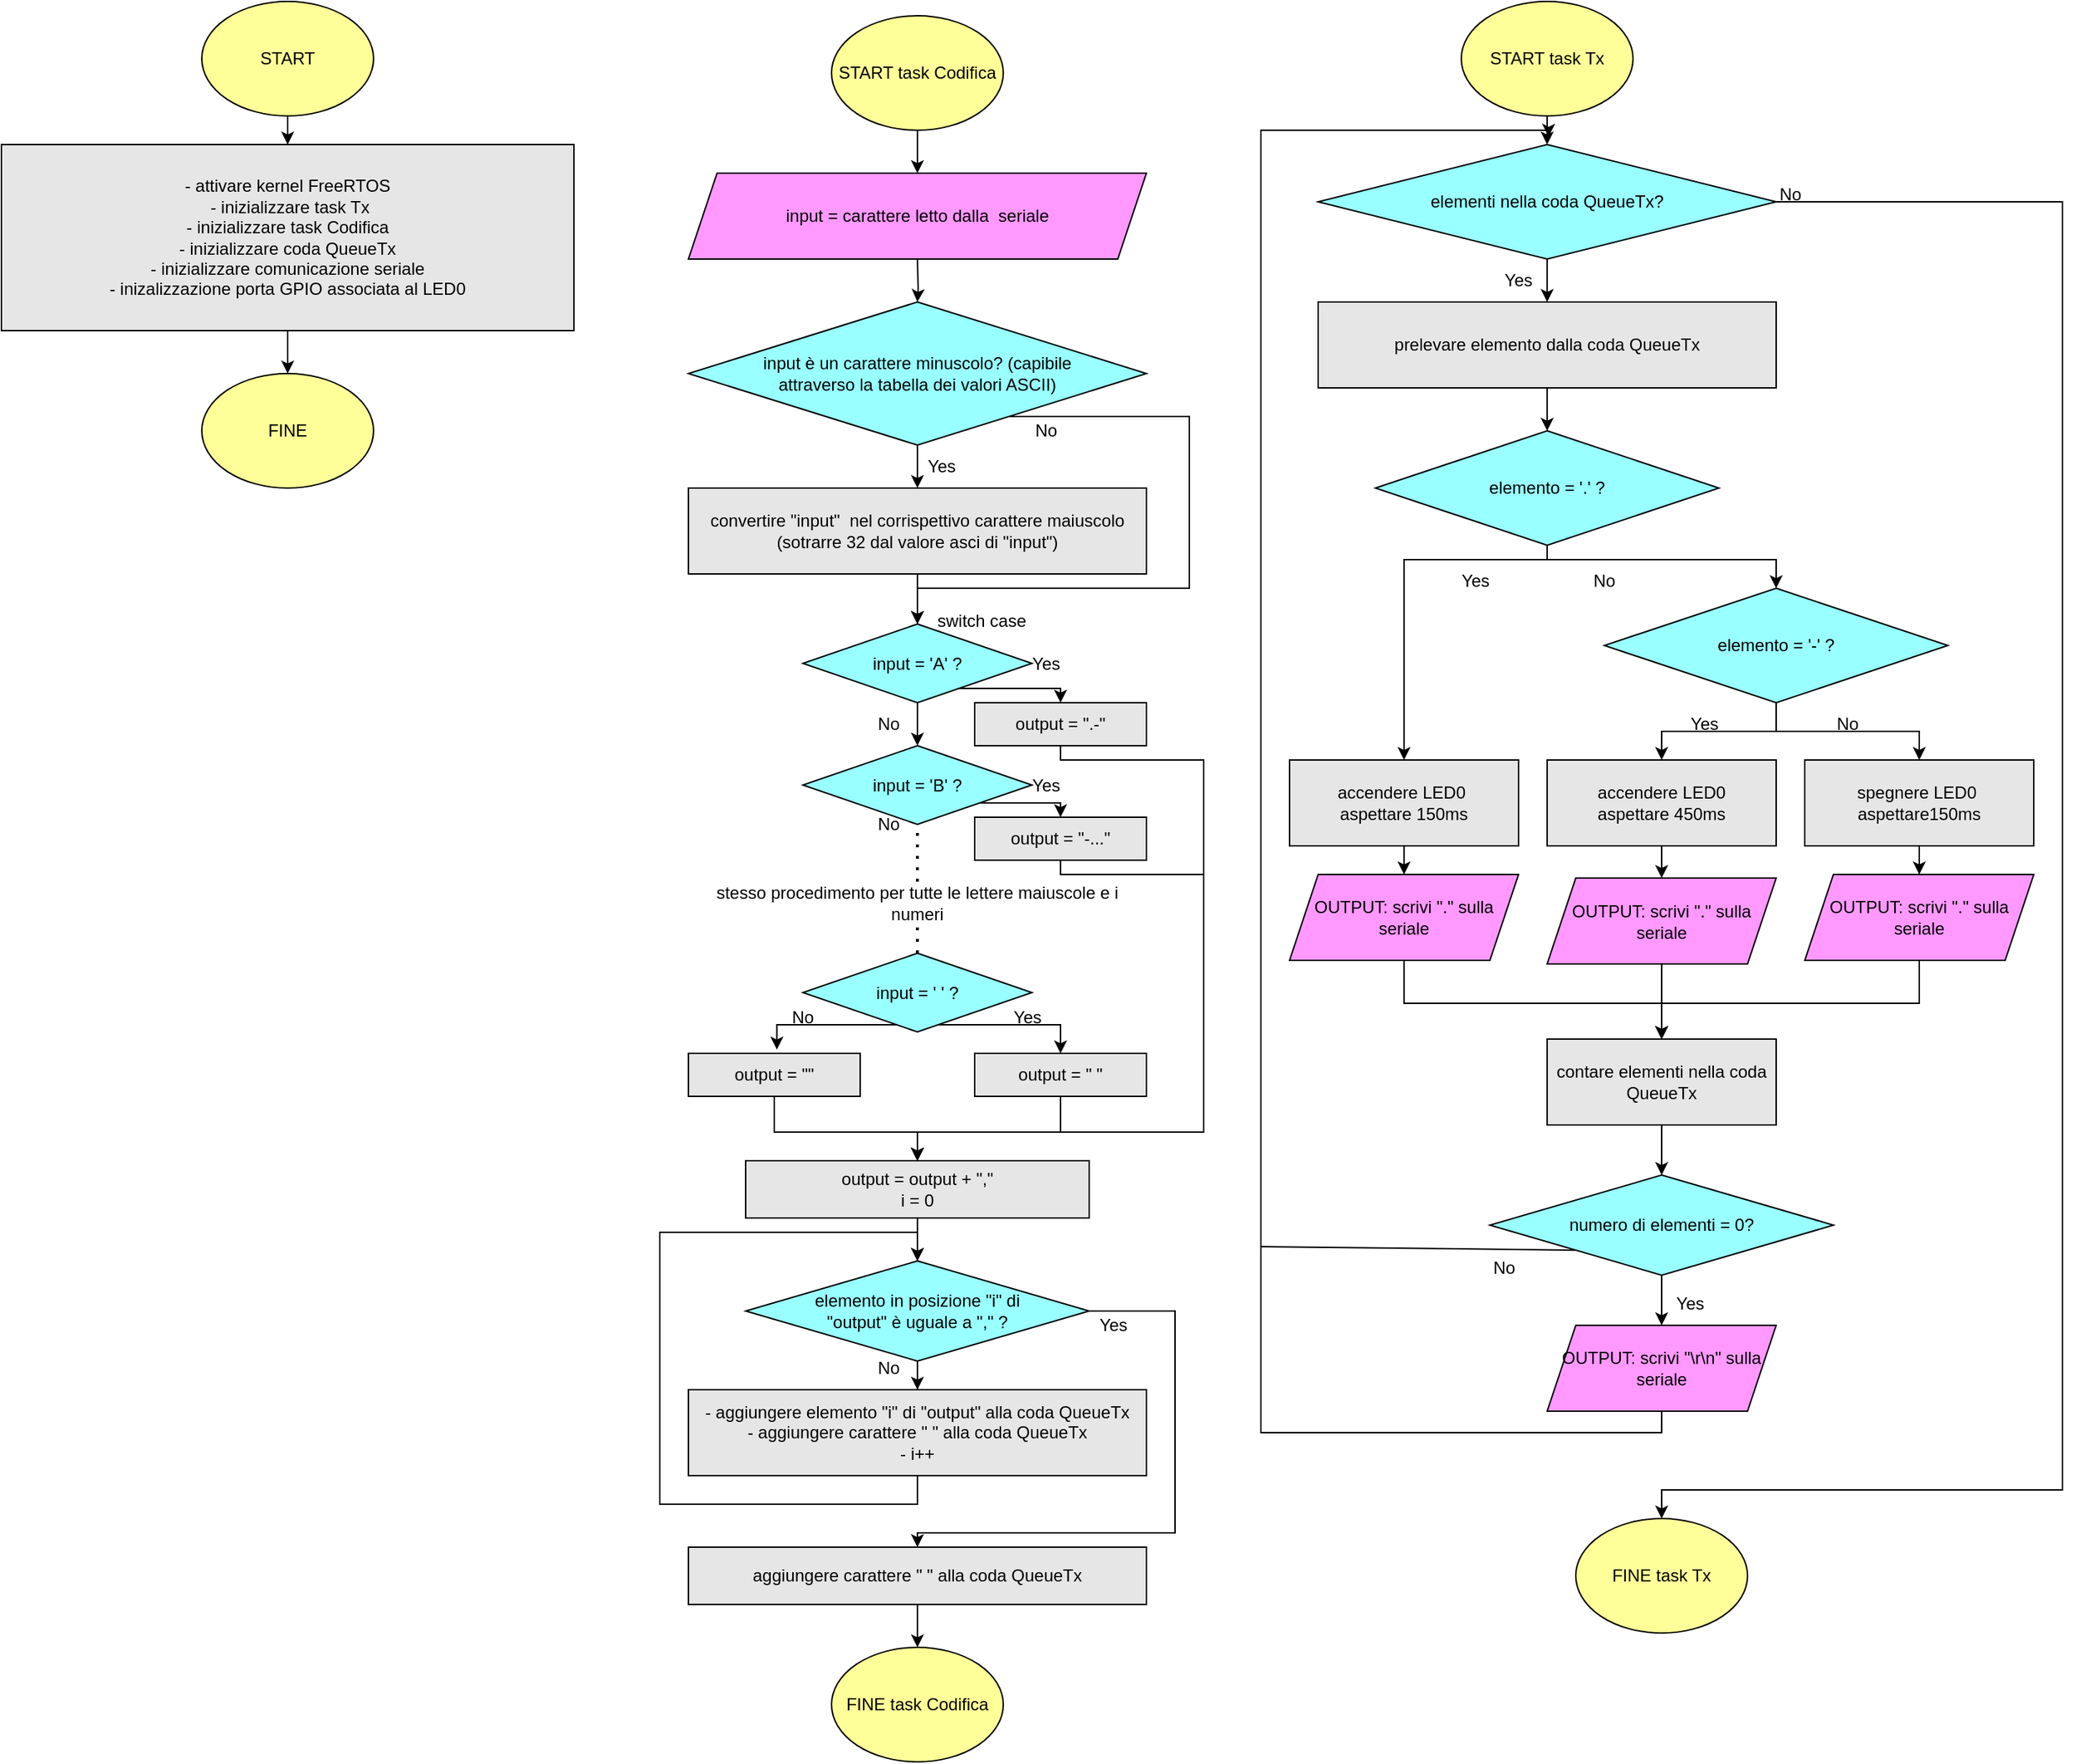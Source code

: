 <mxfile version="22.1.11" type="github">
  <diagram name="Pagina-1" id="iXoNLh1TIFx7yb9QbkCo">
    <mxGraphModel dx="1969" dy="795" grid="1" gridSize="10" guides="1" tooltips="1" connect="1" arrows="1" fold="1" page="1" pageScale="1" pageWidth="827" pageHeight="1169" math="0" shadow="0">
      <root>
        <mxCell id="0" />
        <mxCell id="1" parent="0" />
        <mxCell id="QV4gr1ILOduJWR1UAqXO-33" value="" style="edgeStyle=orthogonalEdgeStyle;rounded=0;orthogonalLoop=1;jettySize=auto;html=1;" parent="1" source="QV4gr1ILOduJWR1UAqXO-34" target="QV4gr1ILOduJWR1UAqXO-36" edge="1">
          <mxGeometry relative="1" as="geometry" />
        </mxCell>
        <mxCell id="QV4gr1ILOduJWR1UAqXO-34" value="START" style="ellipse;whiteSpace=wrap;html=1;fillColor=#FFFF99;" parent="1" vertex="1">
          <mxGeometry x="340" y="40" width="120" height="80" as="geometry" />
        </mxCell>
        <mxCell id="QV4gr1ILOduJWR1UAqXO-35" value="" style="edgeStyle=orthogonalEdgeStyle;rounded=0;orthogonalLoop=1;jettySize=auto;html=1;" parent="1" source="QV4gr1ILOduJWR1UAqXO-36" target="QV4gr1ILOduJWR1UAqXO-37" edge="1">
          <mxGeometry relative="1" as="geometry" />
        </mxCell>
        <mxCell id="QV4gr1ILOduJWR1UAqXO-36" value="- attivare kernel FreeRTOS&lt;br&gt;&amp;nbsp;- inizializzare task Tx&lt;br&gt;- inizializzare task Codifica&lt;br&gt;- inizializzare coda QueueTx&lt;br&gt;- inizializzare comunicazione seriale&lt;br&gt;- inizalizzazione porta GPIO associata al LED0" style="rounded=0;whiteSpace=wrap;html=1;fillColor=#E6E6E6;" parent="1" vertex="1">
          <mxGeometry x="200" y="140" width="400" height="130" as="geometry" />
        </mxCell>
        <mxCell id="QV4gr1ILOduJWR1UAqXO-37" value="FINE" style="ellipse;whiteSpace=wrap;html=1;fillColor=#FFFF99;" parent="1" vertex="1">
          <mxGeometry x="340" y="300" width="120" height="80" as="geometry" />
        </mxCell>
        <mxCell id="QV4gr1ILOduJWR1UAqXO-76" value="Yes&lt;br&gt;" style="text;html=1;strokeColor=none;fillColor=none;align=center;verticalAlign=middle;whiteSpace=wrap;rounded=0;" parent="1" vertex="1">
          <mxGeometry x="947" y="950" width="60" height="30" as="geometry" />
        </mxCell>
        <mxCell id="QV4gr1ILOduJWR1UAqXO-77" value="" style="edgeStyle=orthogonalEdgeStyle;rounded=0;orthogonalLoop=1;jettySize=auto;html=1;entryX=0.5;entryY=0;entryDx=0;entryDy=0;" parent="1" source="QV4gr1ILOduJWR1UAqXO-78" edge="1">
          <mxGeometry relative="1" as="geometry">
            <mxPoint x="840" y="160" as="targetPoint" />
          </mxGeometry>
        </mxCell>
        <mxCell id="QV4gr1ILOduJWR1UAqXO-78" value="START task Codifica" style="ellipse;whiteSpace=wrap;html=1;fillColor=#FFFF99;" parent="1" vertex="1">
          <mxGeometry x="780" y="50" width="120" height="80" as="geometry" />
        </mxCell>
        <mxCell id="QV4gr1ILOduJWR1UAqXO-90" value="" style="edgeStyle=orthogonalEdgeStyle;rounded=0;orthogonalLoop=1;jettySize=auto;html=1;" parent="1" source="QV4gr1ILOduJWR1UAqXO-91" edge="1">
          <mxGeometry relative="1" as="geometry">
            <mxPoint x="1280" y="140" as="targetPoint" />
          </mxGeometry>
        </mxCell>
        <mxCell id="QV4gr1ILOduJWR1UAqXO-91" value="START task Tx" style="ellipse;whiteSpace=wrap;html=1;fillColor=#FFFF99;" parent="1" vertex="1">
          <mxGeometry x="1220" y="40" width="120" height="80" as="geometry" />
        </mxCell>
        <mxCell id="QV4gr1ILOduJWR1UAqXO-103" value="FINE task Tx" style="ellipse;whiteSpace=wrap;html=1;fillColor=#FFFF99;" parent="1" vertex="1">
          <mxGeometry x="1300" y="1100" width="120" height="80" as="geometry" />
        </mxCell>
        <mxCell id="QV4gr1ILOduJWR1UAqXO-107" value="" style="edgeStyle=orthogonalEdgeStyle;rounded=0;orthogonalLoop=1;jettySize=auto;html=1;" parent="1" source="QV4gr1ILOduJWR1UAqXO-105" edge="1">
          <mxGeometry relative="1" as="geometry">
            <mxPoint x="1280" y="250" as="targetPoint" />
          </mxGeometry>
        </mxCell>
        <mxCell id="QV4gr1ILOduJWR1UAqXO-186" style="edgeStyle=orthogonalEdgeStyle;rounded=0;orthogonalLoop=1;jettySize=auto;html=1;entryX=0.5;entryY=0;entryDx=0;entryDy=0;" parent="1" source="QV4gr1ILOduJWR1UAqXO-105" target="QV4gr1ILOduJWR1UAqXO-103" edge="1">
          <mxGeometry relative="1" as="geometry">
            <Array as="points">
              <mxPoint x="1640" y="180" />
              <mxPoint x="1640" y="1080" />
              <mxPoint x="1360" y="1080" />
            </Array>
          </mxGeometry>
        </mxCell>
        <mxCell id="QV4gr1ILOduJWR1UAqXO-105" value="elementi nella coda QueueTx?" style="rhombus;whiteSpace=wrap;html=1;fillColor=#99FFFF;" parent="1" vertex="1">
          <mxGeometry x="1120" y="140" width="320" height="80" as="geometry" />
        </mxCell>
        <mxCell id="QV4gr1ILOduJWR1UAqXO-108" value="Yes" style="text;html=1;strokeColor=none;fillColor=none;align=center;verticalAlign=middle;whiteSpace=wrap;rounded=0;" parent="1" vertex="1">
          <mxGeometry x="1230" y="220" width="60" height="30" as="geometry" />
        </mxCell>
        <mxCell id="QV4gr1ILOduJWR1UAqXO-114" value="" style="edgeStyle=orthogonalEdgeStyle;rounded=0;orthogonalLoop=1;jettySize=auto;html=1;" parent="1" source="QV4gr1ILOduJWR1UAqXO-110" target="QV4gr1ILOduJWR1UAqXO-113" edge="1">
          <mxGeometry relative="1" as="geometry" />
        </mxCell>
        <mxCell id="QV4gr1ILOduJWR1UAqXO-110" value="prelevare elemento dalla coda QueueTx" style="rounded=0;whiteSpace=wrap;html=1;fillColor=#E6E6E6;" parent="1" vertex="1">
          <mxGeometry x="1120" y="250" width="320" height="60" as="geometry" />
        </mxCell>
        <mxCell id="QV4gr1ILOduJWR1UAqXO-117" style="edgeStyle=orthogonalEdgeStyle;rounded=0;orthogonalLoop=1;jettySize=auto;html=1;entryX=0.5;entryY=0;entryDx=0;entryDy=0;" parent="1" source="QV4gr1ILOduJWR1UAqXO-113" target="QV4gr1ILOduJWR1UAqXO-116" edge="1">
          <mxGeometry relative="1" as="geometry">
            <Array as="points">
              <mxPoint x="1280" y="430" />
              <mxPoint x="1440" y="430" />
            </Array>
          </mxGeometry>
        </mxCell>
        <mxCell id="QV4gr1ILOduJWR1UAqXO-121" style="edgeStyle=orthogonalEdgeStyle;rounded=0;orthogonalLoop=1;jettySize=auto;html=1;entryX=0.5;entryY=0;entryDx=0;entryDy=0;" parent="1" source="QV4gr1ILOduJWR1UAqXO-113" target="QV4gr1ILOduJWR1UAqXO-118" edge="1">
          <mxGeometry relative="1" as="geometry">
            <Array as="points">
              <mxPoint x="1280" y="430" />
              <mxPoint x="1180" y="430" />
            </Array>
          </mxGeometry>
        </mxCell>
        <mxCell id="QV4gr1ILOduJWR1UAqXO-113" value="elemento = &#39;.&#39; ?" style="rhombus;whiteSpace=wrap;html=1;fillColor=#99FFFF;" parent="1" vertex="1">
          <mxGeometry x="1160" y="340" width="240" height="80" as="geometry" />
        </mxCell>
        <mxCell id="QV4gr1ILOduJWR1UAqXO-122" style="edgeStyle=orthogonalEdgeStyle;rounded=0;orthogonalLoop=1;jettySize=auto;html=1;entryX=0.5;entryY=0;entryDx=0;entryDy=0;" parent="1" source="QV4gr1ILOduJWR1UAqXO-116" target="QV4gr1ILOduJWR1UAqXO-119" edge="1">
          <mxGeometry relative="1" as="geometry" />
        </mxCell>
        <mxCell id="QV4gr1ILOduJWR1UAqXO-123" style="edgeStyle=orthogonalEdgeStyle;rounded=0;orthogonalLoop=1;jettySize=auto;html=1;entryX=0.5;entryY=0;entryDx=0;entryDy=0;" parent="1" source="QV4gr1ILOduJWR1UAqXO-116" target="QV4gr1ILOduJWR1UAqXO-120" edge="1">
          <mxGeometry relative="1" as="geometry" />
        </mxCell>
        <mxCell id="QV4gr1ILOduJWR1UAqXO-116" value="elemento = &#39;-&#39; ?" style="rhombus;whiteSpace=wrap;html=1;fillColor=#99FFFF;" parent="1" vertex="1">
          <mxGeometry x="1320" y="450" width="240" height="80" as="geometry" />
        </mxCell>
        <mxCell id="9n0ONTSSZUP5_F9kDSqU-9" value="" style="edgeStyle=orthogonalEdgeStyle;rounded=0;orthogonalLoop=1;jettySize=auto;html=1;" parent="1" source="QV4gr1ILOduJWR1UAqXO-118" target="9n0ONTSSZUP5_F9kDSqU-8" edge="1">
          <mxGeometry relative="1" as="geometry" />
        </mxCell>
        <mxCell id="QV4gr1ILOduJWR1UAqXO-118" value="accendere LED0&amp;nbsp;&lt;br&gt;aspettare 150ms" style="rounded=0;whiteSpace=wrap;html=1;fillColor=#E6E6E6;" parent="1" vertex="1">
          <mxGeometry x="1100" y="570" width="160" height="60" as="geometry" />
        </mxCell>
        <mxCell id="9n0ONTSSZUP5_F9kDSqU-13" value="" style="edgeStyle=orthogonalEdgeStyle;rounded=0;orthogonalLoop=1;jettySize=auto;html=1;" parent="1" source="QV4gr1ILOduJWR1UAqXO-119" target="9n0ONTSSZUP5_F9kDSqU-10" edge="1">
          <mxGeometry relative="1" as="geometry" />
        </mxCell>
        <mxCell id="QV4gr1ILOduJWR1UAqXO-119" value="accendere LED0&lt;br&gt;aspettare 450ms" style="rounded=0;whiteSpace=wrap;html=1;fillColor=#E6E6E6;" parent="1" vertex="1">
          <mxGeometry x="1280" y="570" width="160" height="60" as="geometry" />
        </mxCell>
        <mxCell id="9n0ONTSSZUP5_F9kDSqU-12" value="" style="edgeStyle=orthogonalEdgeStyle;rounded=0;orthogonalLoop=1;jettySize=auto;html=1;" parent="1" source="QV4gr1ILOduJWR1UAqXO-120" target="9n0ONTSSZUP5_F9kDSqU-11" edge="1">
          <mxGeometry relative="1" as="geometry" />
        </mxCell>
        <mxCell id="QV4gr1ILOduJWR1UAqXO-120" value="spegnere LED0&amp;nbsp;&lt;br&gt;aspettare150ms" style="rounded=0;whiteSpace=wrap;html=1;fillColor=#E6E6E6;" parent="1" vertex="1">
          <mxGeometry x="1460" y="570" width="160" height="60" as="geometry" />
        </mxCell>
        <mxCell id="QV4gr1ILOduJWR1UAqXO-124" value="Yes" style="text;html=1;strokeColor=none;fillColor=none;align=center;verticalAlign=middle;whiteSpace=wrap;rounded=0;" parent="1" vertex="1">
          <mxGeometry x="1200" y="430" width="60" height="30" as="geometry" />
        </mxCell>
        <mxCell id="QV4gr1ILOduJWR1UAqXO-125" value="Yes" style="text;html=1;strokeColor=none;fillColor=none;align=center;verticalAlign=middle;whiteSpace=wrap;rounded=0;" parent="1" vertex="1">
          <mxGeometry x="1360" y="530" width="60" height="30" as="geometry" />
        </mxCell>
        <mxCell id="QV4gr1ILOduJWR1UAqXO-126" value="No" style="text;html=1;strokeColor=none;fillColor=none;align=center;verticalAlign=middle;whiteSpace=wrap;rounded=0;" parent="1" vertex="1">
          <mxGeometry x="1290" y="430" width="60" height="30" as="geometry" />
        </mxCell>
        <mxCell id="QV4gr1ILOduJWR1UAqXO-127" value="No" style="text;html=1;strokeColor=none;fillColor=none;align=center;verticalAlign=middle;whiteSpace=wrap;rounded=0;" parent="1" vertex="1">
          <mxGeometry x="1460" y="530" width="60" height="30" as="geometry" />
        </mxCell>
        <mxCell id="QV4gr1ILOduJWR1UAqXO-133" value="" style="edgeStyle=orthogonalEdgeStyle;rounded=0;orthogonalLoop=1;jettySize=auto;html=1;" parent="1" target="QV4gr1ILOduJWR1UAqXO-132" edge="1">
          <mxGeometry relative="1" as="geometry">
            <mxPoint x="840" y="220" as="sourcePoint" />
          </mxGeometry>
        </mxCell>
        <mxCell id="QV4gr1ILOduJWR1UAqXO-135" value="" style="edgeStyle=orthogonalEdgeStyle;rounded=0;orthogonalLoop=1;jettySize=auto;html=1;" parent="1" source="QV4gr1ILOduJWR1UAqXO-132" target="QV4gr1ILOduJWR1UAqXO-134" edge="1">
          <mxGeometry relative="1" as="geometry" />
        </mxCell>
        <mxCell id="QV4gr1ILOduJWR1UAqXO-139" style="edgeStyle=orthogonalEdgeStyle;rounded=0;orthogonalLoop=1;jettySize=auto;html=1;entryX=0.5;entryY=0;entryDx=0;entryDy=0;" parent="1" source="QV4gr1ILOduJWR1UAqXO-132" target="QV4gr1ILOduJWR1UAqXO-137" edge="1">
          <mxGeometry relative="1" as="geometry">
            <Array as="points">
              <mxPoint x="1030" y="330" />
              <mxPoint x="1030" y="450" />
              <mxPoint x="840" y="450" />
            </Array>
          </mxGeometry>
        </mxCell>
        <mxCell id="QV4gr1ILOduJWR1UAqXO-132" value="input è un carattere minuscolo? (capibile &lt;br&gt;attraverso la tabella dei valori ASCII)" style="rhombus;whiteSpace=wrap;html=1;fillColor=#99FFFF;" parent="1" vertex="1">
          <mxGeometry x="680" y="250" width="320" height="100" as="geometry" />
        </mxCell>
        <mxCell id="QV4gr1ILOduJWR1UAqXO-138" value="" style="edgeStyle=orthogonalEdgeStyle;rounded=0;orthogonalLoop=1;jettySize=auto;html=1;" parent="1" source="QV4gr1ILOduJWR1UAqXO-134" target="QV4gr1ILOduJWR1UAqXO-137" edge="1">
          <mxGeometry relative="1" as="geometry" />
        </mxCell>
        <mxCell id="QV4gr1ILOduJWR1UAqXO-134" value="convertire &quot;input&quot;&amp;nbsp; nel corrispettivo carattere maiuscolo (sotrarre 32 dal valore asci di &quot;input&quot;)" style="rounded=0;whiteSpace=wrap;html=1;fillColor=#E6E6E6;" parent="1" vertex="1">
          <mxGeometry x="680" y="380" width="320" height="60" as="geometry" />
        </mxCell>
        <mxCell id="QV4gr1ILOduJWR1UAqXO-136" value="Yes" style="text;html=1;strokeColor=none;fillColor=none;align=center;verticalAlign=middle;whiteSpace=wrap;rounded=0;" parent="1" vertex="1">
          <mxGeometry x="827" y="350" width="60" height="30" as="geometry" />
        </mxCell>
        <mxCell id="QV4gr1ILOduJWR1UAqXO-143" value="" style="edgeStyle=orthogonalEdgeStyle;rounded=0;orthogonalLoop=1;jettySize=auto;html=1;" parent="1" source="QV4gr1ILOduJWR1UAqXO-137" target="QV4gr1ILOduJWR1UAqXO-141" edge="1">
          <mxGeometry relative="1" as="geometry" />
        </mxCell>
        <mxCell id="QV4gr1ILOduJWR1UAqXO-160" style="edgeStyle=orthogonalEdgeStyle;rounded=0;orthogonalLoop=1;jettySize=auto;html=1;entryX=0.5;entryY=0;entryDx=0;entryDy=0;" parent="1" source="QV4gr1ILOduJWR1UAqXO-137" target="QV4gr1ILOduJWR1UAqXO-154" edge="1">
          <mxGeometry relative="1" as="geometry">
            <Array as="points">
              <mxPoint x="940" y="520" />
            </Array>
          </mxGeometry>
        </mxCell>
        <mxCell id="QV4gr1ILOduJWR1UAqXO-137" value="input = &#39;A&#39; ?" style="rhombus;whiteSpace=wrap;html=1;fillColor=#99FFFF;" parent="1" vertex="1">
          <mxGeometry x="760" y="475" width="160" height="55" as="geometry" />
        </mxCell>
        <mxCell id="QV4gr1ILOduJWR1UAqXO-140" value="No" style="text;html=1;strokeColor=none;fillColor=none;align=center;verticalAlign=middle;whiteSpace=wrap;rounded=0;" parent="1" vertex="1">
          <mxGeometry x="900" y="325" width="60" height="30" as="geometry" />
        </mxCell>
        <mxCell id="QV4gr1ILOduJWR1UAqXO-162" style="edgeStyle=orthogonalEdgeStyle;rounded=0;orthogonalLoop=1;jettySize=auto;html=1;entryX=0.5;entryY=0;entryDx=0;entryDy=0;" parent="1" source="QV4gr1ILOduJWR1UAqXO-141" target="QV4gr1ILOduJWR1UAqXO-159" edge="1">
          <mxGeometry relative="1" as="geometry">
            <Array as="points">
              <mxPoint x="940" y="600" />
            </Array>
          </mxGeometry>
        </mxCell>
        <mxCell id="QV4gr1ILOduJWR1UAqXO-141" value="input = &#39;B&#39; ?" style="rhombus;whiteSpace=wrap;html=1;fillColor=#99FFFF;" parent="1" vertex="1">
          <mxGeometry x="760" y="560" width="160" height="55" as="geometry" />
        </mxCell>
        <mxCell id="QV4gr1ILOduJWR1UAqXO-149" value="" style="edgeStyle=orthogonalEdgeStyle;rounded=0;orthogonalLoop=1;jettySize=auto;html=1;entryX=0.515;entryY=-0.089;entryDx=0;entryDy=0;entryPerimeter=0;" parent="1" source="QV4gr1ILOduJWR1UAqXO-142" target="QV4gr1ILOduJWR1UAqXO-156" edge="1">
          <mxGeometry relative="1" as="geometry">
            <mxPoint x="839.957" y="785.015" as="targetPoint" />
            <Array as="points">
              <mxPoint x="742" y="755" />
            </Array>
          </mxGeometry>
        </mxCell>
        <mxCell id="QV4gr1ILOduJWR1UAqXO-157" style="edgeStyle=orthogonalEdgeStyle;rounded=0;orthogonalLoop=1;jettySize=auto;html=1;entryX=0.5;entryY=0;entryDx=0;entryDy=0;" parent="1" source="QV4gr1ILOduJWR1UAqXO-142" target="QV4gr1ILOduJWR1UAqXO-155" edge="1">
          <mxGeometry relative="1" as="geometry">
            <Array as="points">
              <mxPoint x="940" y="755" />
            </Array>
          </mxGeometry>
        </mxCell>
        <mxCell id="QV4gr1ILOduJWR1UAqXO-142" value="input = &#39; &#39; ?" style="rhombus;whiteSpace=wrap;html=1;fillColor=#99FFFF;" parent="1" vertex="1">
          <mxGeometry x="760" y="705" width="160" height="55" as="geometry" />
        </mxCell>
        <mxCell id="QV4gr1ILOduJWR1UAqXO-145" value="" style="endArrow=none;dashed=1;html=1;dashPattern=1 3;strokeWidth=2;rounded=0;exitX=0.5;exitY=0;exitDx=0;exitDy=0;entryX=0.5;entryY=1;entryDx=0;entryDy=0;" parent="1" source="QV4gr1ILOduJWR1UAqXO-146" target="QV4gr1ILOduJWR1UAqXO-141" edge="1">
          <mxGeometry width="50" height="50" relative="1" as="geometry">
            <mxPoint x="940" y="635" as="sourcePoint" />
            <mxPoint x="840" y="640" as="targetPoint" />
          </mxGeometry>
        </mxCell>
        <mxCell id="QV4gr1ILOduJWR1UAqXO-147" value="" style="endArrow=none;dashed=1;html=1;dashPattern=1 3;strokeWidth=2;rounded=0;exitX=0.5;exitY=0;exitDx=0;exitDy=0;entryX=0.5;entryY=1;entryDx=0;entryDy=0;" parent="1" source="QV4gr1ILOduJWR1UAqXO-142" target="QV4gr1ILOduJWR1UAqXO-146" edge="1">
          <mxGeometry width="50" height="50" relative="1" as="geometry">
            <mxPoint x="840" y="705" as="sourcePoint" />
            <mxPoint x="840" y="640" as="targetPoint" />
          </mxGeometry>
        </mxCell>
        <mxCell id="QV4gr1ILOduJWR1UAqXO-146" value="stesso procedimento per tutte le lettere maiuscole e i numeri" style="text;html=1;strokeColor=none;fillColor=none;align=center;verticalAlign=middle;whiteSpace=wrap;rounded=0;" parent="1" vertex="1">
          <mxGeometry x="680" y="655" width="320" height="30" as="geometry" />
        </mxCell>
        <mxCell id="QV4gr1ILOduJWR1UAqXO-150" value="No" style="text;html=1;strokeColor=none;fillColor=none;align=center;verticalAlign=middle;whiteSpace=wrap;rounded=0;" parent="1" vertex="1">
          <mxGeometry x="790" y="530" width="60" height="30" as="geometry" />
        </mxCell>
        <mxCell id="QV4gr1ILOduJWR1UAqXO-151" value="No" style="text;html=1;strokeColor=none;fillColor=none;align=center;verticalAlign=middle;whiteSpace=wrap;rounded=0;" parent="1" vertex="1">
          <mxGeometry x="790" y="600" width="60" height="30" as="geometry" />
        </mxCell>
        <mxCell id="QV4gr1ILOduJWR1UAqXO-152" value="No" style="text;html=1;strokeColor=none;fillColor=none;align=center;verticalAlign=middle;whiteSpace=wrap;rounded=0;" parent="1" vertex="1">
          <mxGeometry x="730" y="735" width="60" height="30" as="geometry" />
        </mxCell>
        <mxCell id="QV4gr1ILOduJWR1UAqXO-172" style="edgeStyle=orthogonalEdgeStyle;rounded=0;orthogonalLoop=1;jettySize=auto;html=1;entryX=0.5;entryY=0;entryDx=0;entryDy=0;" parent="1" source="QV4gr1ILOduJWR1UAqXO-154" target="QV4gr1ILOduJWR1UAqXO-168" edge="1">
          <mxGeometry relative="1" as="geometry">
            <Array as="points">
              <mxPoint x="940" y="570" />
              <mxPoint x="1040" y="570" />
              <mxPoint x="1040" y="830" />
              <mxPoint x="840" y="830" />
            </Array>
          </mxGeometry>
        </mxCell>
        <mxCell id="QV4gr1ILOduJWR1UAqXO-154" value="output = &quot;.-&quot;" style="rounded=0;whiteSpace=wrap;html=1;fillColor=#E6E6E6;" parent="1" vertex="1">
          <mxGeometry x="880" y="530" width="120" height="30" as="geometry" />
        </mxCell>
        <mxCell id="QV4gr1ILOduJWR1UAqXO-170" style="edgeStyle=orthogonalEdgeStyle;rounded=0;orthogonalLoop=1;jettySize=auto;html=1;entryX=0.5;entryY=0;entryDx=0;entryDy=0;" parent="1" source="QV4gr1ILOduJWR1UAqXO-155" target="QV4gr1ILOduJWR1UAqXO-168" edge="1">
          <mxGeometry relative="1" as="geometry">
            <Array as="points">
              <mxPoint x="940" y="830" />
              <mxPoint x="840" y="830" />
            </Array>
          </mxGeometry>
        </mxCell>
        <mxCell id="QV4gr1ILOduJWR1UAqXO-155" value="output = &quot; &quot;" style="rounded=0;whiteSpace=wrap;html=1;fillColor=#E6E6E6;" parent="1" vertex="1">
          <mxGeometry x="880" y="775" width="120" height="30" as="geometry" />
        </mxCell>
        <mxCell id="QV4gr1ILOduJWR1UAqXO-169" style="edgeStyle=orthogonalEdgeStyle;rounded=0;orthogonalLoop=1;jettySize=auto;html=1;entryX=0.5;entryY=0;entryDx=0;entryDy=0;" parent="1" source="QV4gr1ILOduJWR1UAqXO-156" target="QV4gr1ILOduJWR1UAqXO-168" edge="1">
          <mxGeometry relative="1" as="geometry">
            <Array as="points">
              <mxPoint x="740" y="830" />
              <mxPoint x="840" y="830" />
            </Array>
          </mxGeometry>
        </mxCell>
        <mxCell id="QV4gr1ILOduJWR1UAqXO-156" value="output = &quot;&quot;" style="rounded=0;whiteSpace=wrap;html=1;fillColor=#E6E6E6;" parent="1" vertex="1">
          <mxGeometry x="680" y="775" width="120" height="30" as="geometry" />
        </mxCell>
        <mxCell id="QV4gr1ILOduJWR1UAqXO-158" value="Yes" style="text;html=1;strokeColor=none;fillColor=none;align=center;verticalAlign=middle;whiteSpace=wrap;rounded=0;" parent="1" vertex="1">
          <mxGeometry x="887" y="735" width="60" height="30" as="geometry" />
        </mxCell>
        <mxCell id="QV4gr1ILOduJWR1UAqXO-171" style="edgeStyle=orthogonalEdgeStyle;rounded=0;orthogonalLoop=1;jettySize=auto;html=1;" parent="1" source="QV4gr1ILOduJWR1UAqXO-159" target="QV4gr1ILOduJWR1UAqXO-168" edge="1">
          <mxGeometry relative="1" as="geometry">
            <Array as="points">
              <mxPoint x="940" y="650" />
              <mxPoint x="1040" y="650" />
              <mxPoint x="1040" y="830" />
              <mxPoint x="840" y="830" />
            </Array>
          </mxGeometry>
        </mxCell>
        <mxCell id="QV4gr1ILOduJWR1UAqXO-159" value="output = &quot;-...&quot;" style="rounded=0;whiteSpace=wrap;html=1;fillColor=#E6E6E6;" parent="1" vertex="1">
          <mxGeometry x="880" y="610" width="120" height="30" as="geometry" />
        </mxCell>
        <mxCell id="QV4gr1ILOduJWR1UAqXO-163" value="Yes" style="text;html=1;strokeColor=none;fillColor=none;align=center;verticalAlign=middle;whiteSpace=wrap;rounded=0;" parent="1" vertex="1">
          <mxGeometry x="900" y="572.5" width="60" height="30" as="geometry" />
        </mxCell>
        <mxCell id="QV4gr1ILOduJWR1UAqXO-166" value="Yes" style="text;html=1;strokeColor=none;fillColor=none;align=center;verticalAlign=middle;whiteSpace=wrap;rounded=0;" parent="1" vertex="1">
          <mxGeometry x="900" y="487.5" width="60" height="30" as="geometry" />
        </mxCell>
        <mxCell id="QV4gr1ILOduJWR1UAqXO-167" value="switch case" style="text;html=1;strokeColor=none;fillColor=none;align=center;verticalAlign=middle;whiteSpace=wrap;rounded=0;" parent="1" vertex="1">
          <mxGeometry x="850" y="457.5" width="70" height="30" as="geometry" />
        </mxCell>
        <mxCell id="QV4gr1ILOduJWR1UAqXO-174" value="" style="edgeStyle=orthogonalEdgeStyle;rounded=0;orthogonalLoop=1;jettySize=auto;html=1;" parent="1" source="QV4gr1ILOduJWR1UAqXO-168" target="QV4gr1ILOduJWR1UAqXO-173" edge="1">
          <mxGeometry relative="1" as="geometry" />
        </mxCell>
        <mxCell id="QV4gr1ILOduJWR1UAqXO-168" value="output = output + &quot;,&quot;&lt;br&gt;i = 0" style="rounded=0;whiteSpace=wrap;html=1;fillColor=#E6E6E6;" parent="1" vertex="1">
          <mxGeometry x="720" y="850" width="240" height="40" as="geometry" />
        </mxCell>
        <mxCell id="QV4gr1ILOduJWR1UAqXO-176" value="" style="edgeStyle=orthogonalEdgeStyle;rounded=0;orthogonalLoop=1;jettySize=auto;html=1;" parent="1" source="QV4gr1ILOduJWR1UAqXO-173" target="QV4gr1ILOduJWR1UAqXO-175" edge="1">
          <mxGeometry relative="1" as="geometry" />
        </mxCell>
        <mxCell id="QV4gr1ILOduJWR1UAqXO-179" style="edgeStyle=orthogonalEdgeStyle;rounded=0;orthogonalLoop=1;jettySize=auto;html=1;entryX=0.5;entryY=0;entryDx=0;entryDy=0;" parent="1" source="QV4gr1ILOduJWR1UAqXO-173" target="QV4gr1ILOduJWR1UAqXO-180" edge="1">
          <mxGeometry relative="1" as="geometry">
            <mxPoint x="840.0" y="1120.0" as="targetPoint" />
            <Array as="points">
              <mxPoint x="1020" y="955" />
              <mxPoint x="1020" y="1110" />
              <mxPoint x="840" y="1110" />
            </Array>
          </mxGeometry>
        </mxCell>
        <mxCell id="QV4gr1ILOduJWR1UAqXO-173" value="elemento in posizione &quot;i&quot; di &lt;br&gt;&quot;output&quot;&amp;nbsp;è uguale a &quot;,&quot; ?" style="rhombus;whiteSpace=wrap;html=1;fillColor=#99FFFF;" parent="1" vertex="1">
          <mxGeometry x="720" y="920" width="240" height="70" as="geometry" />
        </mxCell>
        <mxCell id="QV4gr1ILOduJWR1UAqXO-178" style="edgeStyle=orthogonalEdgeStyle;rounded=0;orthogonalLoop=1;jettySize=auto;html=1;entryX=0.5;entryY=0;entryDx=0;entryDy=0;" parent="1" source="QV4gr1ILOduJWR1UAqXO-175" target="QV4gr1ILOduJWR1UAqXO-173" edge="1">
          <mxGeometry relative="1" as="geometry">
            <Array as="points">
              <mxPoint x="840" y="1090" />
              <mxPoint x="660" y="1090" />
              <mxPoint x="660" y="900" />
              <mxPoint x="840" y="900" />
            </Array>
          </mxGeometry>
        </mxCell>
        <mxCell id="QV4gr1ILOduJWR1UAqXO-175" value="- aggiungere elemento &quot;i&quot; di &quot;output&quot; alla coda QueueTx&lt;br&gt;- aggiungere carattere &quot; &quot; alla coda QueueTx&lt;br&gt;- i++" style="rounded=0;whiteSpace=wrap;html=1;fillColor=#E6E6E6;" parent="1" vertex="1">
          <mxGeometry x="680" y="1010" width="320" height="60" as="geometry" />
        </mxCell>
        <mxCell id="QV4gr1ILOduJWR1UAqXO-177" value="No" style="text;html=1;strokeColor=none;fillColor=none;align=center;verticalAlign=middle;whiteSpace=wrap;rounded=0;" parent="1" vertex="1">
          <mxGeometry x="790" y="980" width="60" height="30" as="geometry" />
        </mxCell>
        <mxCell id="QV4gr1ILOduJWR1UAqXO-182" value="" style="edgeStyle=orthogonalEdgeStyle;rounded=0;orthogonalLoop=1;jettySize=auto;html=1;" parent="1" source="QV4gr1ILOduJWR1UAqXO-180" target="QV4gr1ILOduJWR1UAqXO-181" edge="1">
          <mxGeometry relative="1" as="geometry" />
        </mxCell>
        <mxCell id="QV4gr1ILOduJWR1UAqXO-180" value="aggiungere carattere &quot; &quot; alla coda QueueTx" style="rounded=0;whiteSpace=wrap;html=1;fillColor=#E6E6E6;" parent="1" vertex="1">
          <mxGeometry x="680" y="1120" width="320" height="40" as="geometry" />
        </mxCell>
        <mxCell id="QV4gr1ILOduJWR1UAqXO-181" value="FINE task Codifica" style="ellipse;whiteSpace=wrap;html=1;fillColor=#FFFF99;" parent="1" vertex="1">
          <mxGeometry x="780" y="1190" width="120" height="80" as="geometry" />
        </mxCell>
        <mxCell id="QV4gr1ILOduJWR1UAqXO-187" value="No" style="text;html=1;strokeColor=none;fillColor=none;align=center;verticalAlign=middle;whiteSpace=wrap;rounded=0;" parent="1" vertex="1">
          <mxGeometry x="1420" y="160" width="60" height="30" as="geometry" />
        </mxCell>
        <mxCell id="9n0ONTSSZUP5_F9kDSqU-6" value="input = carattere letto dalla&amp;nbsp; seriale" style="shape=parallelogram;perimeter=parallelogramPerimeter;whiteSpace=wrap;html=1;fixedSize=1;fillColor=#FF99FF;" parent="1" vertex="1">
          <mxGeometry x="680" y="160" width="320" height="60" as="geometry" />
        </mxCell>
        <mxCell id="4blthbzloN3UQmUTrkeC-4" style="edgeStyle=orthogonalEdgeStyle;rounded=0;orthogonalLoop=1;jettySize=auto;html=1;" edge="1" parent="1" source="9n0ONTSSZUP5_F9kDSqU-8" target="4blthbzloN3UQmUTrkeC-3">
          <mxGeometry relative="1" as="geometry">
            <Array as="points">
              <mxPoint x="1180" y="740" />
              <mxPoint x="1360" y="740" />
            </Array>
          </mxGeometry>
        </mxCell>
        <mxCell id="9n0ONTSSZUP5_F9kDSqU-8" value="OUTPUT: scrivi &quot;.&quot; sulla seriale" style="shape=parallelogram;perimeter=parallelogramPerimeter;whiteSpace=wrap;html=1;fixedSize=1;fillColor=#FF99FF;" parent="1" vertex="1">
          <mxGeometry x="1100" y="650" width="160" height="60" as="geometry" />
        </mxCell>
        <mxCell id="4blthbzloN3UQmUTrkeC-5" style="edgeStyle=orthogonalEdgeStyle;rounded=0;orthogonalLoop=1;jettySize=auto;html=1;entryX=0.5;entryY=0;entryDx=0;entryDy=0;" edge="1" parent="1" source="9n0ONTSSZUP5_F9kDSqU-10" target="4blthbzloN3UQmUTrkeC-3">
          <mxGeometry relative="1" as="geometry" />
        </mxCell>
        <mxCell id="9n0ONTSSZUP5_F9kDSqU-10" value="OUTPUT: scrivi &quot;.&quot; sulla seriale" style="shape=parallelogram;perimeter=parallelogramPerimeter;whiteSpace=wrap;html=1;fixedSize=1;fillColor=#FF99FF;" parent="1" vertex="1">
          <mxGeometry x="1280" y="652.5" width="160" height="60" as="geometry" />
        </mxCell>
        <mxCell id="4blthbzloN3UQmUTrkeC-6" style="edgeStyle=orthogonalEdgeStyle;rounded=0;orthogonalLoop=1;jettySize=auto;html=1;entryX=0.5;entryY=0;entryDx=0;entryDy=0;" edge="1" parent="1" source="9n0ONTSSZUP5_F9kDSqU-11" target="4blthbzloN3UQmUTrkeC-3">
          <mxGeometry relative="1" as="geometry">
            <Array as="points">
              <mxPoint x="1540" y="740" />
              <mxPoint x="1360" y="740" />
            </Array>
          </mxGeometry>
        </mxCell>
        <mxCell id="9n0ONTSSZUP5_F9kDSqU-11" value="OUTPUT: scrivi &quot;.&quot; sulla seriale" style="shape=parallelogram;perimeter=parallelogramPerimeter;whiteSpace=wrap;html=1;fixedSize=1;fillColor=#FF99FF;" parent="1" vertex="1">
          <mxGeometry x="1460" y="650" width="160" height="60" as="geometry" />
        </mxCell>
        <mxCell id="4blthbzloN3UQmUTrkeC-8" value="" style="edgeStyle=orthogonalEdgeStyle;rounded=0;orthogonalLoop=1;jettySize=auto;html=1;" edge="1" parent="1" source="4blthbzloN3UQmUTrkeC-3" target="4blthbzloN3UQmUTrkeC-7">
          <mxGeometry relative="1" as="geometry" />
        </mxCell>
        <mxCell id="4blthbzloN3UQmUTrkeC-3" value="contare elementi nella coda QueueTx" style="rounded=0;whiteSpace=wrap;html=1;fillColor=#E6E6E6;" vertex="1" parent="1">
          <mxGeometry x="1280" y="765" width="160" height="60" as="geometry" />
        </mxCell>
        <mxCell id="4blthbzloN3UQmUTrkeC-12" value="" style="edgeStyle=orthogonalEdgeStyle;rounded=0;orthogonalLoop=1;jettySize=auto;html=1;" edge="1" parent="1" source="4blthbzloN3UQmUTrkeC-7" target="4blthbzloN3UQmUTrkeC-11">
          <mxGeometry relative="1" as="geometry" />
        </mxCell>
        <mxCell id="4blthbzloN3UQmUTrkeC-7" value="numero di elementi = 0?" style="rhombus;whiteSpace=wrap;html=1;fillColor=#99FFFF;" vertex="1" parent="1">
          <mxGeometry x="1240" y="860" width="240" height="70" as="geometry" />
        </mxCell>
        <mxCell id="4blthbzloN3UQmUTrkeC-11" value="OUTPUT: scrivi &quot;\r\n&quot; sulla seriale" style="shape=parallelogram;perimeter=parallelogramPerimeter;whiteSpace=wrap;html=1;fixedSize=1;fillColor=#FF99FF;" vertex="1" parent="1">
          <mxGeometry x="1280" y="965" width="160" height="60" as="geometry" />
        </mxCell>
        <mxCell id="4blthbzloN3UQmUTrkeC-13" value="Yes" style="text;html=1;strokeColor=none;fillColor=none;align=center;verticalAlign=middle;whiteSpace=wrap;rounded=0;" vertex="1" parent="1">
          <mxGeometry x="1350" y="935" width="60" height="30" as="geometry" />
        </mxCell>
        <mxCell id="4blthbzloN3UQmUTrkeC-14" style="edgeStyle=orthogonalEdgeStyle;rounded=0;orthogonalLoop=1;jettySize=auto;html=1;entryX=0.503;entryY=-0.068;entryDx=0;entryDy=0;entryPerimeter=0;" edge="1" parent="1" source="4blthbzloN3UQmUTrkeC-11" target="QV4gr1ILOduJWR1UAqXO-105">
          <mxGeometry relative="1" as="geometry">
            <Array as="points">
              <mxPoint x="1360" y="1040" />
              <mxPoint x="1080" y="1040" />
              <mxPoint x="1080" y="130" />
              <mxPoint x="1281" y="130" />
            </Array>
          </mxGeometry>
        </mxCell>
        <mxCell id="4blthbzloN3UQmUTrkeC-15" value="" style="endArrow=none;html=1;rounded=0;entryX=0;entryY=1;entryDx=0;entryDy=0;" edge="1" parent="1" target="4blthbzloN3UQmUTrkeC-7">
          <mxGeometry width="50" height="50" relative="1" as="geometry">
            <mxPoint x="1080" y="910" as="sourcePoint" />
            <mxPoint x="1130" y="880" as="targetPoint" />
          </mxGeometry>
        </mxCell>
        <mxCell id="4blthbzloN3UQmUTrkeC-16" value="No" style="text;html=1;strokeColor=none;fillColor=none;align=center;verticalAlign=middle;whiteSpace=wrap;rounded=0;" vertex="1" parent="1">
          <mxGeometry x="1220" y="910" width="60" height="30" as="geometry" />
        </mxCell>
      </root>
    </mxGraphModel>
  </diagram>
</mxfile>
